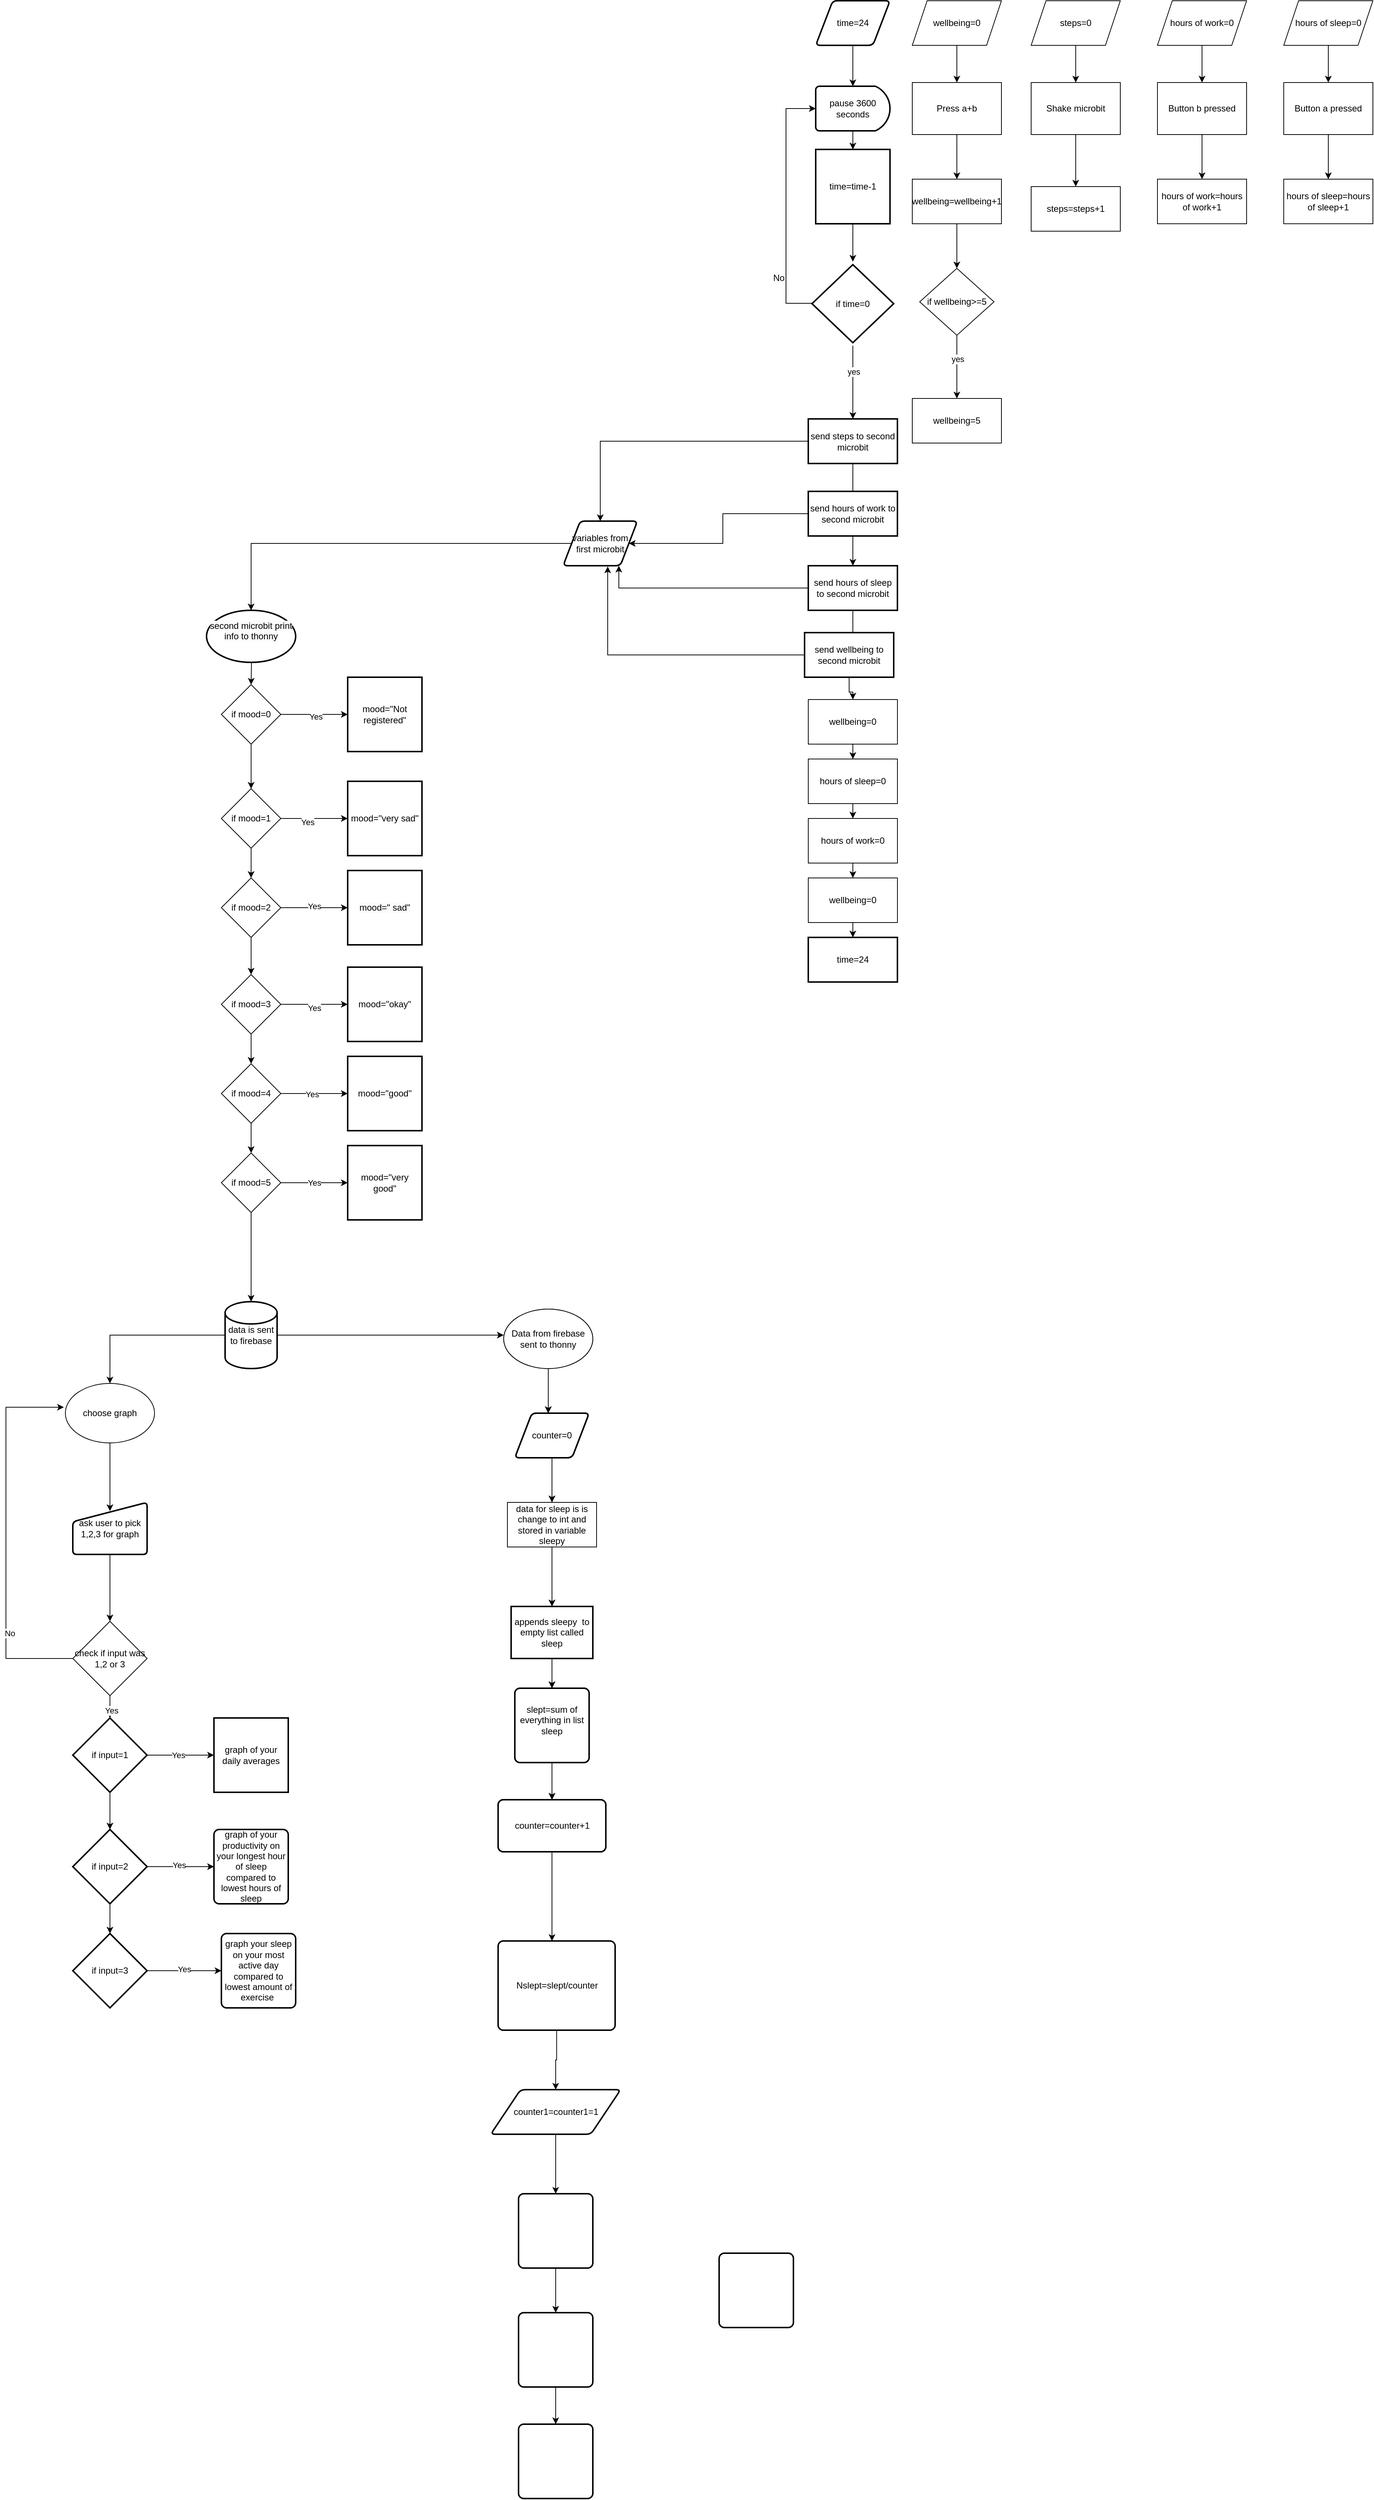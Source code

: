 <mxfile version="24.0.5" type="github">
  <diagram id="C5RBs43oDa-KdzZeNtuy" name="Page-1">
    <mxGraphModel dx="4155" dy="780" grid="1" gridSize="10" guides="1" tooltips="1" connect="1" arrows="1" fold="1" page="1" pageScale="1" pageWidth="827" pageHeight="1169" background="none" math="0" shadow="0">
      <root>
        <mxCell id="WIyWlLk6GJQsqaUBKTNV-0" />
        <mxCell id="WIyWlLk6GJQsqaUBKTNV-1" parent="WIyWlLk6GJQsqaUBKTNV-0" />
        <mxCell id="dmr-9X637sn1EO4gZVLF-7" value="" style="edgeStyle=orthogonalEdgeStyle;rounded=0;orthogonalLoop=1;jettySize=auto;html=1;" edge="1" parent="WIyWlLk6GJQsqaUBKTNV-1" source="dmr-9X637sn1EO4gZVLF-0" target="dmr-9X637sn1EO4gZVLF-3">
          <mxGeometry relative="1" as="geometry" />
        </mxCell>
        <mxCell id="dmr-9X637sn1EO4gZVLF-0" value="Shake microbit" style="rounded=0;whiteSpace=wrap;html=1;" vertex="1" parent="WIyWlLk6GJQsqaUBKTNV-1">
          <mxGeometry x="-510" y="130" width="120" height="70" as="geometry" />
        </mxCell>
        <mxCell id="dmr-9X637sn1EO4gZVLF-3" value="steps=steps+1" style="rounded=0;whiteSpace=wrap;html=1;" vertex="1" parent="WIyWlLk6GJQsqaUBKTNV-1">
          <mxGeometry x="-510" y="270" width="120" height="60" as="geometry" />
        </mxCell>
        <mxCell id="dmr-9X637sn1EO4gZVLF-9" value="" style="edgeStyle=orthogonalEdgeStyle;rounded=0;orthogonalLoop=1;jettySize=auto;html=1;" edge="1" parent="WIyWlLk6GJQsqaUBKTNV-1" source="dmr-9X637sn1EO4gZVLF-8" target="dmr-9X637sn1EO4gZVLF-0">
          <mxGeometry relative="1" as="geometry" />
        </mxCell>
        <mxCell id="dmr-9X637sn1EO4gZVLF-8" value="steps=0" style="shape=parallelogram;perimeter=parallelogramPerimeter;whiteSpace=wrap;html=1;fixedSize=1;" vertex="1" parent="WIyWlLk6GJQsqaUBKTNV-1">
          <mxGeometry x="-510" y="20" width="120" height="60" as="geometry" />
        </mxCell>
        <mxCell id="dmr-9X637sn1EO4gZVLF-21" value="" style="edgeStyle=orthogonalEdgeStyle;rounded=0;orthogonalLoop=1;jettySize=auto;html=1;" edge="1" parent="WIyWlLk6GJQsqaUBKTNV-1" source="dmr-9X637sn1EO4gZVLF-16" target="dmr-9X637sn1EO4gZVLF-17">
          <mxGeometry relative="1" as="geometry" />
        </mxCell>
        <mxCell id="dmr-9X637sn1EO4gZVLF-16" value="hours of work=0" style="shape=parallelogram;perimeter=parallelogramPerimeter;whiteSpace=wrap;html=1;fixedSize=1;" vertex="1" parent="WIyWlLk6GJQsqaUBKTNV-1">
          <mxGeometry x="-340" y="20" width="120" height="60" as="geometry" />
        </mxCell>
        <mxCell id="dmr-9X637sn1EO4gZVLF-22" value="" style="edgeStyle=orthogonalEdgeStyle;rounded=0;orthogonalLoop=1;jettySize=auto;html=1;" edge="1" parent="WIyWlLk6GJQsqaUBKTNV-1" source="dmr-9X637sn1EO4gZVLF-17" target="dmr-9X637sn1EO4gZVLF-18">
          <mxGeometry relative="1" as="geometry" />
        </mxCell>
        <mxCell id="dmr-9X637sn1EO4gZVLF-17" value="Button b pressed" style="rounded=0;whiteSpace=wrap;html=1;" vertex="1" parent="WIyWlLk6GJQsqaUBKTNV-1">
          <mxGeometry x="-340" y="130" width="120" height="70" as="geometry" />
        </mxCell>
        <mxCell id="dmr-9X637sn1EO4gZVLF-18" value="hours of work=hours of work+1" style="rounded=0;whiteSpace=wrap;html=1;" vertex="1" parent="WIyWlLk6GJQsqaUBKTNV-1">
          <mxGeometry x="-340" y="260" width="120" height="60" as="geometry" />
        </mxCell>
        <mxCell id="dmr-9X637sn1EO4gZVLF-31" value="" style="edgeStyle=orthogonalEdgeStyle;rounded=0;orthogonalLoop=1;jettySize=auto;html=1;" edge="1" parent="WIyWlLk6GJQsqaUBKTNV-1" source="dmr-9X637sn1EO4gZVLF-26" target="dmr-9X637sn1EO4gZVLF-27">
          <mxGeometry relative="1" as="geometry" />
        </mxCell>
        <mxCell id="dmr-9X637sn1EO4gZVLF-26" value="hours of sleep=0" style="shape=parallelogram;perimeter=parallelogramPerimeter;whiteSpace=wrap;html=1;fixedSize=1;" vertex="1" parent="WIyWlLk6GJQsqaUBKTNV-1">
          <mxGeometry x="-170" y="20" width="120" height="60" as="geometry" />
        </mxCell>
        <mxCell id="dmr-9X637sn1EO4gZVLF-32" value="" style="edgeStyle=orthogonalEdgeStyle;rounded=0;orthogonalLoop=1;jettySize=auto;html=1;" edge="1" parent="WIyWlLk6GJQsqaUBKTNV-1" source="dmr-9X637sn1EO4gZVLF-27" target="dmr-9X637sn1EO4gZVLF-28">
          <mxGeometry relative="1" as="geometry" />
        </mxCell>
        <mxCell id="dmr-9X637sn1EO4gZVLF-27" value="Button a pressed" style="rounded=0;whiteSpace=wrap;html=1;" vertex="1" parent="WIyWlLk6GJQsqaUBKTNV-1">
          <mxGeometry x="-170" y="130" width="120" height="70" as="geometry" />
        </mxCell>
        <mxCell id="dmr-9X637sn1EO4gZVLF-28" value="hours of sleep=hours of sleep+1" style="rounded=0;whiteSpace=wrap;html=1;" vertex="1" parent="WIyWlLk6GJQsqaUBKTNV-1">
          <mxGeometry x="-170" y="260" width="120" height="60" as="geometry" />
        </mxCell>
        <mxCell id="dmr-9X637sn1EO4gZVLF-44" value="" style="edgeStyle=orthogonalEdgeStyle;rounded=0;orthogonalLoop=1;jettySize=auto;html=1;" edge="1" parent="WIyWlLk6GJQsqaUBKTNV-1" source="dmr-9X637sn1EO4gZVLF-35" target="dmr-9X637sn1EO4gZVLF-36">
          <mxGeometry relative="1" as="geometry" />
        </mxCell>
        <mxCell id="dmr-9X637sn1EO4gZVLF-35" value="wellbeing=0" style="shape=parallelogram;perimeter=parallelogramPerimeter;whiteSpace=wrap;html=1;fixedSize=1;" vertex="1" parent="WIyWlLk6GJQsqaUBKTNV-1">
          <mxGeometry x="-670" y="20" width="120" height="60" as="geometry" />
        </mxCell>
        <mxCell id="dmr-9X637sn1EO4gZVLF-43" value="" style="edgeStyle=orthogonalEdgeStyle;rounded=0;orthogonalLoop=1;jettySize=auto;html=1;" edge="1" parent="WIyWlLk6GJQsqaUBKTNV-1" source="dmr-9X637sn1EO4gZVLF-36" target="dmr-9X637sn1EO4gZVLF-37">
          <mxGeometry relative="1" as="geometry" />
        </mxCell>
        <mxCell id="dmr-9X637sn1EO4gZVLF-36" value="Press a+b" style="rounded=0;whiteSpace=wrap;html=1;" vertex="1" parent="WIyWlLk6GJQsqaUBKTNV-1">
          <mxGeometry x="-670" y="130" width="120" height="70" as="geometry" />
        </mxCell>
        <mxCell id="dmr-9X637sn1EO4gZVLF-37" value="wellbeing=wellbeing+1" style="rounded=0;whiteSpace=wrap;html=1;" vertex="1" parent="WIyWlLk6GJQsqaUBKTNV-1">
          <mxGeometry x="-670" y="260" width="120" height="60" as="geometry" />
        </mxCell>
        <mxCell id="dmr-9X637sn1EO4gZVLF-47" value="" style="edgeStyle=orthogonalEdgeStyle;rounded=0;orthogonalLoop=1;jettySize=auto;html=1;" edge="1" parent="WIyWlLk6GJQsqaUBKTNV-1" source="dmr-9X637sn1EO4gZVLF-37" target="dmr-9X637sn1EO4gZVLF-45">
          <mxGeometry relative="1" as="geometry">
            <mxPoint x="-610" y="320" as="sourcePoint" />
            <mxPoint x="-610" y="450" as="targetPoint" />
          </mxGeometry>
        </mxCell>
        <mxCell id="dmr-9X637sn1EO4gZVLF-49" value="" style="edgeStyle=orthogonalEdgeStyle;rounded=0;orthogonalLoop=1;jettySize=auto;html=1;" edge="1" parent="WIyWlLk6GJQsqaUBKTNV-1" source="dmr-9X637sn1EO4gZVLF-45" target="dmr-9X637sn1EO4gZVLF-48">
          <mxGeometry relative="1" as="geometry" />
        </mxCell>
        <mxCell id="dmr-9X637sn1EO4gZVLF-198" value="yes" style="edgeLabel;html=1;align=center;verticalAlign=middle;resizable=0;points=[];" vertex="1" connectable="0" parent="dmr-9X637sn1EO4gZVLF-49">
          <mxGeometry x="-0.247" y="1" relative="1" as="geometry">
            <mxPoint as="offset" />
          </mxGeometry>
        </mxCell>
        <mxCell id="dmr-9X637sn1EO4gZVLF-45" value="if wellbeing&amp;gt;=5" style="rhombus;whiteSpace=wrap;html=1;" vertex="1" parent="WIyWlLk6GJQsqaUBKTNV-1">
          <mxGeometry x="-660" y="380" width="100" height="90" as="geometry" />
        </mxCell>
        <mxCell id="dmr-9X637sn1EO4gZVLF-48" value="wellbeing=5" style="whiteSpace=wrap;html=1;" vertex="1" parent="WIyWlLk6GJQsqaUBKTNV-1">
          <mxGeometry x="-670" y="555" width="120" height="60" as="geometry" />
        </mxCell>
        <mxCell id="dmr-9X637sn1EO4gZVLF-70" value="" style="edgeStyle=orthogonalEdgeStyle;rounded=0;orthogonalLoop=1;jettySize=auto;html=1;" edge="1" parent="WIyWlLk6GJQsqaUBKTNV-1" source="dmr-9X637sn1EO4gZVLF-66" target="dmr-9X637sn1EO4gZVLF-67">
          <mxGeometry relative="1" as="geometry" />
        </mxCell>
        <mxCell id="dmr-9X637sn1EO4gZVLF-66" value="pause 3600 seconds" style="strokeWidth=2;html=1;shape=mxgraph.flowchart.delay;whiteSpace=wrap;" vertex="1" parent="WIyWlLk6GJQsqaUBKTNV-1">
          <mxGeometry x="-800" y="135" width="100" height="60" as="geometry" />
        </mxCell>
        <mxCell id="dmr-9X637sn1EO4gZVLF-73" value="" style="edgeStyle=orthogonalEdgeStyle;rounded=0;orthogonalLoop=1;jettySize=auto;html=1;" edge="1" parent="WIyWlLk6GJQsqaUBKTNV-1" source="dmr-9X637sn1EO4gZVLF-67" target="dmr-9X637sn1EO4gZVLF-72">
          <mxGeometry relative="1" as="geometry" />
        </mxCell>
        <mxCell id="dmr-9X637sn1EO4gZVLF-67" value="time=time-1" style="rounded=0;whiteSpace=wrap;html=1;absoluteArcSize=1;arcSize=14;strokeWidth=2;" vertex="1" parent="WIyWlLk6GJQsqaUBKTNV-1">
          <mxGeometry x="-800" y="220" width="100" height="100" as="geometry" />
        </mxCell>
        <mxCell id="dmr-9X637sn1EO4gZVLF-69" value="" style="edgeStyle=orthogonalEdgeStyle;rounded=0;orthogonalLoop=1;jettySize=auto;html=1;" edge="1" parent="WIyWlLk6GJQsqaUBKTNV-1" source="dmr-9X637sn1EO4gZVLF-68" target="dmr-9X637sn1EO4gZVLF-66">
          <mxGeometry relative="1" as="geometry" />
        </mxCell>
        <mxCell id="dmr-9X637sn1EO4gZVLF-68" value="time=24" style="shape=parallelogram;html=1;strokeWidth=2;perimeter=parallelogramPerimeter;whiteSpace=wrap;rounded=1;arcSize=12;size=0.23;" vertex="1" parent="WIyWlLk6GJQsqaUBKTNV-1">
          <mxGeometry x="-800" y="20" width="100" height="60" as="geometry" />
        </mxCell>
        <mxCell id="dmr-9X637sn1EO4gZVLF-86" value="" style="edgeStyle=orthogonalEdgeStyle;rounded=0;orthogonalLoop=1;jettySize=auto;html=1;" edge="1" parent="WIyWlLk6GJQsqaUBKTNV-1" source="dmr-9X637sn1EO4gZVLF-72" target="dmr-9X637sn1EO4gZVLF-85">
          <mxGeometry relative="1" as="geometry" />
        </mxCell>
        <mxCell id="dmr-9X637sn1EO4gZVLF-197" value="yes" style="edgeLabel;html=1;align=center;verticalAlign=middle;resizable=0;points=[];" vertex="1" connectable="0" parent="dmr-9X637sn1EO4gZVLF-86">
          <mxGeometry x="-0.289" y="1" relative="1" as="geometry">
            <mxPoint as="offset" />
          </mxGeometry>
        </mxCell>
        <mxCell id="dmr-9X637sn1EO4gZVLF-72" value="if time=0" style="strokeWidth=2;html=1;shape=mxgraph.flowchart.decision;whiteSpace=wrap;perimeterSpacing=4;" vertex="1" parent="WIyWlLk6GJQsqaUBKTNV-1">
          <mxGeometry x="-805" y="375" width="110" height="105" as="geometry" />
        </mxCell>
        <mxCell id="dmr-9X637sn1EO4gZVLF-90" value="" style="edgeStyle=orthogonalEdgeStyle;rounded=0;orthogonalLoop=1;jettySize=auto;html=1;" edge="1" parent="WIyWlLk6GJQsqaUBKTNV-1" source="dmr-9X637sn1EO4gZVLF-85" target="dmr-9X637sn1EO4gZVLF-89">
          <mxGeometry relative="1" as="geometry" />
        </mxCell>
        <mxCell id="dmr-9X637sn1EO4gZVLF-152" style="edgeStyle=orthogonalEdgeStyle;rounded=0;orthogonalLoop=1;jettySize=auto;html=1;entryX=0.5;entryY=0;entryDx=0;entryDy=0;" edge="1" parent="WIyWlLk6GJQsqaUBKTNV-1" source="dmr-9X637sn1EO4gZVLF-85" target="dmr-9X637sn1EO4gZVLF-112">
          <mxGeometry relative="1" as="geometry" />
        </mxCell>
        <mxCell id="dmr-9X637sn1EO4gZVLF-85" value="send steps to second microbit" style="whiteSpace=wrap;html=1;strokeWidth=2;" vertex="1" parent="WIyWlLk6GJQsqaUBKTNV-1">
          <mxGeometry x="-810" y="582.5" width="120" height="60" as="geometry" />
        </mxCell>
        <mxCell id="dmr-9X637sn1EO4gZVLF-87" style="edgeStyle=orthogonalEdgeStyle;rounded=0;orthogonalLoop=1;jettySize=auto;html=1;entryX=0;entryY=0.5;entryDx=0;entryDy=0;entryPerimeter=0;" edge="1" parent="WIyWlLk6GJQsqaUBKTNV-1" target="dmr-9X637sn1EO4gZVLF-66">
          <mxGeometry relative="1" as="geometry">
            <mxPoint x="-805" y="426" as="sourcePoint" />
            <mxPoint x="-855" y="220" as="targetPoint" />
            <Array as="points">
              <mxPoint x="-805" y="427" />
              <mxPoint x="-840" y="427" />
              <mxPoint x="-840" y="165" />
            </Array>
          </mxGeometry>
        </mxCell>
        <mxCell id="dmr-9X637sn1EO4gZVLF-109" style="edgeStyle=orthogonalEdgeStyle;rounded=0;orthogonalLoop=1;jettySize=auto;html=1;" edge="1" parent="WIyWlLk6GJQsqaUBKTNV-1" source="dmr-9X637sn1EO4gZVLF-88" target="dmr-9X637sn1EO4gZVLF-112">
          <mxGeometry relative="1" as="geometry">
            <mxPoint x="-1180" y="730" as="targetPoint" />
          </mxGeometry>
        </mxCell>
        <mxCell id="dmr-9X637sn1EO4gZVLF-88" value="send hours of work to second microbit" style="whiteSpace=wrap;html=1;strokeWidth=2;" vertex="1" parent="WIyWlLk6GJQsqaUBKTNV-1">
          <mxGeometry x="-810" y="680" width="120" height="60" as="geometry" />
        </mxCell>
        <mxCell id="dmr-9X637sn1EO4gZVLF-92" value="" style="edgeStyle=orthogonalEdgeStyle;rounded=0;orthogonalLoop=1;jettySize=auto;html=1;" edge="1" parent="WIyWlLk6GJQsqaUBKTNV-1" source="dmr-9X637sn1EO4gZVLF-89">
          <mxGeometry relative="1" as="geometry">
            <mxPoint x="-750" y="920" as="targetPoint" />
          </mxGeometry>
        </mxCell>
        <mxCell id="dmr-9X637sn1EO4gZVLF-153" style="edgeStyle=orthogonalEdgeStyle;rounded=0;orthogonalLoop=1;jettySize=auto;html=1;entryX=0.75;entryY=1;entryDx=0;entryDy=0;" edge="1" parent="WIyWlLk6GJQsqaUBKTNV-1" source="dmr-9X637sn1EO4gZVLF-89" target="dmr-9X637sn1EO4gZVLF-112">
          <mxGeometry relative="1" as="geometry" />
        </mxCell>
        <mxCell id="dmr-9X637sn1EO4gZVLF-89" value="send hours of sleep to second microbit" style="whiteSpace=wrap;html=1;strokeWidth=2;" vertex="1" parent="WIyWlLk6GJQsqaUBKTNV-1">
          <mxGeometry x="-810" y="780" width="120" height="60" as="geometry" />
        </mxCell>
        <mxCell id="dmr-9X637sn1EO4gZVLF-101" value="" style="edgeStyle=orthogonalEdgeStyle;rounded=0;orthogonalLoop=1;jettySize=auto;html=1;" edge="1" parent="WIyWlLk6GJQsqaUBKTNV-1" source="dmr-9X637sn1EO4gZVLF-93" target="dmr-9X637sn1EO4gZVLF-97">
          <mxGeometry relative="1" as="geometry" />
        </mxCell>
        <mxCell id="dmr-9X637sn1EO4gZVLF-111" style="edgeStyle=orthogonalEdgeStyle;rounded=0;orthogonalLoop=1;jettySize=auto;html=1;entryX=0.6;entryY=1.017;entryDx=0;entryDy=0;entryPerimeter=0;" edge="1" parent="WIyWlLk6GJQsqaUBKTNV-1" source="dmr-9X637sn1EO4gZVLF-93" target="dmr-9X637sn1EO4gZVLF-112">
          <mxGeometry relative="1" as="geometry">
            <mxPoint x="-1160" y="900" as="targetPoint" />
          </mxGeometry>
        </mxCell>
        <mxCell id="dmr-9X637sn1EO4gZVLF-93" value="send wellbeing to second microbit" style="whiteSpace=wrap;html=1;strokeWidth=2;" vertex="1" parent="WIyWlLk6GJQsqaUBKTNV-1">
          <mxGeometry x="-815" y="870" width="120" height="60" as="geometry" />
        </mxCell>
        <mxCell id="dmr-9X637sn1EO4gZVLF-103" value="" style="edgeStyle=orthogonalEdgeStyle;rounded=0;orthogonalLoop=1;jettySize=auto;html=1;" edge="1" parent="WIyWlLk6GJQsqaUBKTNV-1" source="dmr-9X637sn1EO4gZVLF-94" target="dmr-9X637sn1EO4gZVLF-102">
          <mxGeometry relative="1" as="geometry" />
        </mxCell>
        <mxCell id="dmr-9X637sn1EO4gZVLF-94" value="wellbeing=0" style="whiteSpace=wrap;html=1;" vertex="1" parent="WIyWlLk6GJQsqaUBKTNV-1">
          <mxGeometry x="-810" y="1200" width="120" height="60" as="geometry" />
        </mxCell>
        <mxCell id="dmr-9X637sn1EO4gZVLF-98" value="" style="edgeStyle=orthogonalEdgeStyle;rounded=0;orthogonalLoop=1;jettySize=auto;html=1;" edge="1" parent="WIyWlLk6GJQsqaUBKTNV-1" source="dmr-9X637sn1EO4gZVLF-95" target="dmr-9X637sn1EO4gZVLF-94">
          <mxGeometry relative="1" as="geometry" />
        </mxCell>
        <mxCell id="dmr-9X637sn1EO4gZVLF-95" value="hours of work=0" style="whiteSpace=wrap;html=1;" vertex="1" parent="WIyWlLk6GJQsqaUBKTNV-1">
          <mxGeometry x="-810" y="1120" width="120" height="60" as="geometry" />
        </mxCell>
        <mxCell id="dmr-9X637sn1EO4gZVLF-99" value="" style="edgeStyle=orthogonalEdgeStyle;rounded=0;orthogonalLoop=1;jettySize=auto;html=1;" edge="1" parent="WIyWlLk6GJQsqaUBKTNV-1" source="dmr-9X637sn1EO4gZVLF-96" target="dmr-9X637sn1EO4gZVLF-95">
          <mxGeometry relative="1" as="geometry" />
        </mxCell>
        <mxCell id="dmr-9X637sn1EO4gZVLF-96" value="hours of sleep=0" style="whiteSpace=wrap;html=1;" vertex="1" parent="WIyWlLk6GJQsqaUBKTNV-1">
          <mxGeometry x="-810" y="1040" width="120" height="60" as="geometry" />
        </mxCell>
        <mxCell id="dmr-9X637sn1EO4gZVLF-100" value="" style="edgeStyle=orthogonalEdgeStyle;rounded=0;orthogonalLoop=1;jettySize=auto;html=1;" edge="1" parent="WIyWlLk6GJQsqaUBKTNV-1" source="dmr-9X637sn1EO4gZVLF-97" target="dmr-9X637sn1EO4gZVLF-96">
          <mxGeometry relative="1" as="geometry" />
        </mxCell>
        <mxCell id="dmr-9X637sn1EO4gZVLF-97" value="wellbeing=0" style="whiteSpace=wrap;html=1;" vertex="1" parent="WIyWlLk6GJQsqaUBKTNV-1">
          <mxGeometry x="-810" y="960" width="120" height="60" as="geometry" />
        </mxCell>
        <mxCell id="dmr-9X637sn1EO4gZVLF-102" value="time=24" style="rounded=0;whiteSpace=wrap;html=1;absoluteArcSize=1;arcSize=14;strokeWidth=2;glass=0;" vertex="1" parent="WIyWlLk6GJQsqaUBKTNV-1">
          <mxGeometry x="-810" y="1280" width="120" height="60" as="geometry" />
        </mxCell>
        <mxCell id="dmr-9X637sn1EO4gZVLF-113" style="edgeStyle=orthogonalEdgeStyle;rounded=0;orthogonalLoop=1;jettySize=auto;html=1;entryX=0.5;entryY=0;entryDx=0;entryDy=0;entryPerimeter=0;" edge="1" parent="WIyWlLk6GJQsqaUBKTNV-1" source="dmr-9X637sn1EO4gZVLF-112" target="dmr-9X637sn1EO4gZVLF-155">
          <mxGeometry relative="1" as="geometry">
            <mxPoint x="-1512" y="823" as="targetPoint" />
          </mxGeometry>
        </mxCell>
        <mxCell id="dmr-9X637sn1EO4gZVLF-112" value="variables from first microbit" style="shape=parallelogram;html=1;strokeWidth=2;perimeter=parallelogramPerimeter;whiteSpace=wrap;rounded=1;arcSize=12;size=0.23;" vertex="1" parent="WIyWlLk6GJQsqaUBKTNV-1">
          <mxGeometry x="-1140" y="720" width="100" height="60" as="geometry" />
        </mxCell>
        <mxCell id="dmr-9X637sn1EO4gZVLF-121" value="" style="edgeStyle=orthogonalEdgeStyle;rounded=0;orthogonalLoop=1;jettySize=auto;html=1;" edge="1" parent="WIyWlLk6GJQsqaUBKTNV-1" source="dmr-9X637sn1EO4gZVLF-119" target="dmr-9X637sn1EO4gZVLF-120">
          <mxGeometry relative="1" as="geometry" />
        </mxCell>
        <mxCell id="dmr-9X637sn1EO4gZVLF-123" value="" style="edgeStyle=orthogonalEdgeStyle;rounded=0;orthogonalLoop=1;jettySize=auto;html=1;" edge="1" parent="WIyWlLk6GJQsqaUBKTNV-1" source="dmr-9X637sn1EO4gZVLF-120" target="dmr-9X637sn1EO4gZVLF-122">
          <mxGeometry relative="1" as="geometry" />
        </mxCell>
        <mxCell id="dmr-9X637sn1EO4gZVLF-136" value="" style="edgeStyle=orthogonalEdgeStyle;rounded=0;orthogonalLoop=1;jettySize=auto;html=1;" edge="1" parent="WIyWlLk6GJQsqaUBKTNV-1" source="dmr-9X637sn1EO4gZVLF-120" target="dmr-9X637sn1EO4gZVLF-135">
          <mxGeometry relative="1" as="geometry" />
        </mxCell>
        <mxCell id="dmr-9X637sn1EO4gZVLF-194" value="Yes" style="edgeLabel;html=1;align=center;verticalAlign=middle;resizable=0;points=[];" vertex="1" connectable="0" parent="dmr-9X637sn1EO4gZVLF-136">
          <mxGeometry x="-0.2" y="-5" relative="1" as="geometry">
            <mxPoint as="offset" />
          </mxGeometry>
        </mxCell>
        <mxCell id="dmr-9X637sn1EO4gZVLF-120" value="if mood=1" style="rhombus;whiteSpace=wrap;html=1;" vertex="1" parent="WIyWlLk6GJQsqaUBKTNV-1">
          <mxGeometry x="-1600" y="1080" width="80" height="80" as="geometry" />
        </mxCell>
        <mxCell id="dmr-9X637sn1EO4gZVLF-127" value="" style="edgeStyle=orthogonalEdgeStyle;rounded=0;orthogonalLoop=1;jettySize=auto;html=1;" edge="1" parent="WIyWlLk6GJQsqaUBKTNV-1" source="dmr-9X637sn1EO4gZVLF-122" target="dmr-9X637sn1EO4gZVLF-124">
          <mxGeometry relative="1" as="geometry" />
        </mxCell>
        <mxCell id="dmr-9X637sn1EO4gZVLF-137" value="" style="edgeStyle=orthogonalEdgeStyle;rounded=0;orthogonalLoop=1;jettySize=auto;html=1;" edge="1" parent="WIyWlLk6GJQsqaUBKTNV-1" source="dmr-9X637sn1EO4gZVLF-122" target="dmr-9X637sn1EO4gZVLF-134">
          <mxGeometry relative="1" as="geometry">
            <Array as="points">
              <mxPoint x="-1470" y="1240" />
              <mxPoint x="-1470" y="1240" />
            </Array>
          </mxGeometry>
        </mxCell>
        <mxCell id="dmr-9X637sn1EO4gZVLF-189" value="Yes" style="edgeLabel;html=1;align=center;verticalAlign=middle;resizable=0;points=[];" vertex="1" connectable="0" parent="dmr-9X637sn1EO4gZVLF-137">
          <mxGeometry y="2" relative="1" as="geometry">
            <mxPoint as="offset" />
          </mxGeometry>
        </mxCell>
        <mxCell id="dmr-9X637sn1EO4gZVLF-122" value="if mood=2" style="rhombus;whiteSpace=wrap;html=1;" vertex="1" parent="WIyWlLk6GJQsqaUBKTNV-1">
          <mxGeometry x="-1600" y="1200" width="80" height="80" as="geometry" />
        </mxCell>
        <mxCell id="dmr-9X637sn1EO4gZVLF-128" value="" style="edgeStyle=orthogonalEdgeStyle;rounded=0;orthogonalLoop=1;jettySize=auto;html=1;" edge="1" parent="WIyWlLk6GJQsqaUBKTNV-1" source="dmr-9X637sn1EO4gZVLF-124" target="dmr-9X637sn1EO4gZVLF-125">
          <mxGeometry relative="1" as="geometry" />
        </mxCell>
        <mxCell id="dmr-9X637sn1EO4gZVLF-138" value="" style="edgeStyle=orthogonalEdgeStyle;rounded=0;orthogonalLoop=1;jettySize=auto;html=1;" edge="1" parent="WIyWlLk6GJQsqaUBKTNV-1" source="dmr-9X637sn1EO4gZVLF-124" target="dmr-9X637sn1EO4gZVLF-133">
          <mxGeometry relative="1" as="geometry" />
        </mxCell>
        <mxCell id="dmr-9X637sn1EO4gZVLF-190" value="Yes" style="edgeLabel;html=1;align=center;verticalAlign=middle;resizable=0;points=[];" vertex="1" connectable="0" parent="dmr-9X637sn1EO4gZVLF-138">
          <mxGeometry y="-5" relative="1" as="geometry">
            <mxPoint as="offset" />
          </mxGeometry>
        </mxCell>
        <mxCell id="dmr-9X637sn1EO4gZVLF-124" value="if mood=3" style="rhombus;whiteSpace=wrap;html=1;" vertex="1" parent="WIyWlLk6GJQsqaUBKTNV-1">
          <mxGeometry x="-1600" y="1330" width="80" height="80" as="geometry" />
        </mxCell>
        <mxCell id="dmr-9X637sn1EO4gZVLF-154" value="" style="edgeStyle=orthogonalEdgeStyle;rounded=0;orthogonalLoop=1;jettySize=auto;html=1;" edge="1" parent="WIyWlLk6GJQsqaUBKTNV-1" source="dmr-9X637sn1EO4gZVLF-125" target="dmr-9X637sn1EO4gZVLF-126">
          <mxGeometry relative="1" as="geometry" />
        </mxCell>
        <mxCell id="dmr-9X637sn1EO4gZVLF-192" value="" style="edgeStyle=orthogonalEdgeStyle;rounded=0;orthogonalLoop=1;jettySize=auto;html=1;" edge="1" parent="WIyWlLk6GJQsqaUBKTNV-1" source="dmr-9X637sn1EO4gZVLF-125" target="dmr-9X637sn1EO4gZVLF-132">
          <mxGeometry relative="1" as="geometry" />
        </mxCell>
        <mxCell id="dmr-9X637sn1EO4gZVLF-193" value="Yes" style="edgeLabel;html=1;align=center;verticalAlign=middle;resizable=0;points=[];" vertex="1" connectable="0" parent="dmr-9X637sn1EO4gZVLF-192">
          <mxGeometry x="-0.067" y="-1" relative="1" as="geometry">
            <mxPoint as="offset" />
          </mxGeometry>
        </mxCell>
        <mxCell id="dmr-9X637sn1EO4gZVLF-125" value="if mood=4" style="rhombus;whiteSpace=wrap;html=1;" vertex="1" parent="WIyWlLk6GJQsqaUBKTNV-1">
          <mxGeometry x="-1600" y="1450" width="80" height="80" as="geometry" />
        </mxCell>
        <mxCell id="dmr-9X637sn1EO4gZVLF-142" value="Yes" style="edgeStyle=orthogonalEdgeStyle;rounded=0;orthogonalLoop=1;jettySize=auto;html=1;" edge="1" parent="WIyWlLk6GJQsqaUBKTNV-1" source="dmr-9X637sn1EO4gZVLF-126" target="dmr-9X637sn1EO4gZVLF-131">
          <mxGeometry relative="1" as="geometry" />
        </mxCell>
        <mxCell id="dmr-9X637sn1EO4gZVLF-126" value="if mood=5" style="rhombus;whiteSpace=wrap;html=1;" vertex="1" parent="WIyWlLk6GJQsqaUBKTNV-1">
          <mxGeometry x="-1600" y="1570" width="80" height="80" as="geometry" />
        </mxCell>
        <mxCell id="dmr-9X637sn1EO4gZVLF-130" value="" style="edgeStyle=orthogonalEdgeStyle;rounded=0;orthogonalLoop=1;jettySize=auto;html=1;" edge="1" parent="WIyWlLk6GJQsqaUBKTNV-1" target="dmr-9X637sn1EO4gZVLF-119">
          <mxGeometry relative="1" as="geometry">
            <mxPoint x="-1460" y="950" as="targetPoint" />
            <mxPoint x="-1560" y="880" as="sourcePoint" />
          </mxGeometry>
        </mxCell>
        <mxCell id="dmr-9X637sn1EO4gZVLF-147" value="" style="edgeStyle=orthogonalEdgeStyle;rounded=0;orthogonalLoop=1;jettySize=auto;html=1;" edge="1" parent="WIyWlLk6GJQsqaUBKTNV-1" source="dmr-9X637sn1EO4gZVLF-119" target="dmr-9X637sn1EO4gZVLF-146">
          <mxGeometry relative="1" as="geometry" />
        </mxCell>
        <mxCell id="dmr-9X637sn1EO4gZVLF-187" value="Yes" style="edgeLabel;html=1;align=center;verticalAlign=middle;resizable=0;points=[];" vertex="1" connectable="0" parent="dmr-9X637sn1EO4gZVLF-147">
          <mxGeometry x="0.044" y="-3" relative="1" as="geometry">
            <mxPoint as="offset" />
          </mxGeometry>
        </mxCell>
        <mxCell id="dmr-9X637sn1EO4gZVLF-119" value="if mood=0" style="rhombus;whiteSpace=wrap;html=1;" vertex="1" parent="WIyWlLk6GJQsqaUBKTNV-1">
          <mxGeometry x="-1600" y="940" width="80" height="80" as="geometry" />
        </mxCell>
        <mxCell id="dmr-9X637sn1EO4gZVLF-131" value="mood=&quot;very good&quot;" style="rounded=0;whiteSpace=wrap;html=1;absoluteArcSize=1;arcSize=14;strokeWidth=2;" vertex="1" parent="WIyWlLk6GJQsqaUBKTNV-1">
          <mxGeometry x="-1430" y="1560" width="100" height="100" as="geometry" />
        </mxCell>
        <mxCell id="dmr-9X637sn1EO4gZVLF-132" value="mood=&quot;good&quot;" style="rounded=0;whiteSpace=wrap;html=1;absoluteArcSize=1;arcSize=14;strokeWidth=2;" vertex="1" parent="WIyWlLk6GJQsqaUBKTNV-1">
          <mxGeometry x="-1430" y="1440" width="100" height="100" as="geometry" />
        </mxCell>
        <mxCell id="dmr-9X637sn1EO4gZVLF-133" value="mood=&quot;okay&quot;" style="rounded=0;whiteSpace=wrap;html=1;absoluteArcSize=1;arcSize=14;strokeWidth=2;" vertex="1" parent="WIyWlLk6GJQsqaUBKTNV-1">
          <mxGeometry x="-1430" y="1320" width="100" height="100" as="geometry" />
        </mxCell>
        <mxCell id="dmr-9X637sn1EO4gZVLF-134" value="&lt;br&gt;&lt;span style=&quot;color: rgb(0, 0, 0); font-family: Helvetica; font-size: 12px; font-style: normal; font-variant-ligatures: normal; font-variant-caps: normal; font-weight: 400; letter-spacing: normal; orphans: 2; text-align: center; text-indent: 0px; text-transform: none; widows: 2; word-spacing: 0px; -webkit-text-stroke-width: 0px; white-space: normal; background-color: rgb(251, 251, 251); text-decoration-thickness: initial; text-decoration-style: initial; text-decoration-color: initial; display: inline !important; float: none;&quot;&gt;mood=&quot; sad&quot;&lt;/span&gt;&lt;div&gt;&lt;br/&gt;&lt;/div&gt;" style="rounded=0;whiteSpace=wrap;html=1;absoluteArcSize=1;arcSize=14;strokeWidth=2;" vertex="1" parent="WIyWlLk6GJQsqaUBKTNV-1">
          <mxGeometry x="-1430" y="1190" width="100" height="100" as="geometry" />
        </mxCell>
        <mxCell id="dmr-9X637sn1EO4gZVLF-135" value="mood=&quot;very sad&quot;" style="rounded=0;whiteSpace=wrap;html=1;absoluteArcSize=1;arcSize=14;strokeWidth=2;" vertex="1" parent="WIyWlLk6GJQsqaUBKTNV-1">
          <mxGeometry x="-1430" y="1070" width="100" height="100" as="geometry" />
        </mxCell>
        <mxCell id="dmr-9X637sn1EO4gZVLF-146" value="mood=&quot;Not registered&quot;" style="rounded=0;whiteSpace=wrap;html=1;absoluteArcSize=1;arcSize=14;strokeWidth=2;" vertex="1" parent="WIyWlLk6GJQsqaUBKTNV-1">
          <mxGeometry x="-1430" y="930" width="100" height="100" as="geometry" />
        </mxCell>
        <mxCell id="dmr-9X637sn1EO4gZVLF-183" style="edgeStyle=orthogonalEdgeStyle;rounded=0;orthogonalLoop=1;jettySize=auto;html=1;" edge="1" parent="WIyWlLk6GJQsqaUBKTNV-1" source="dmr-9X637sn1EO4gZVLF-148" target="dmr-9X637sn1EO4gZVLF-156">
          <mxGeometry relative="1" as="geometry" />
        </mxCell>
        <mxCell id="dmr-9X637sn1EO4gZVLF-184" style="edgeStyle=orthogonalEdgeStyle;rounded=0;orthogonalLoop=1;jettySize=auto;html=1;" edge="1" parent="WIyWlLk6GJQsqaUBKTNV-1" source="dmr-9X637sn1EO4gZVLF-148">
          <mxGeometry relative="1" as="geometry">
            <mxPoint x="-1220" y="1815" as="targetPoint" />
          </mxGeometry>
        </mxCell>
        <mxCell id="dmr-9X637sn1EO4gZVLF-148" value="data is sent to firebase" style="strokeWidth=2;html=1;shape=mxgraph.flowchart.database;whiteSpace=wrap;" vertex="1" parent="WIyWlLk6GJQsqaUBKTNV-1">
          <mxGeometry x="-1595" y="1770" width="70" height="90" as="geometry" />
        </mxCell>
        <mxCell id="dmr-9X637sn1EO4gZVLF-149" style="edgeStyle=orthogonalEdgeStyle;rounded=0;orthogonalLoop=1;jettySize=auto;html=1;entryX=0.5;entryY=0;entryDx=0;entryDy=0;entryPerimeter=0;" edge="1" parent="WIyWlLk6GJQsqaUBKTNV-1" source="dmr-9X637sn1EO4gZVLF-126" target="dmr-9X637sn1EO4gZVLF-148">
          <mxGeometry relative="1" as="geometry" />
        </mxCell>
        <mxCell id="dmr-9X637sn1EO4gZVLF-155" value="&#xa;&lt;span style=&quot;color: rgb(0, 0, 0); font-family: Helvetica; font-size: 12px; font-style: normal; font-variant-ligatures: normal; font-variant-caps: normal; font-weight: 400; letter-spacing: normal; orphans: 2; text-align: center; text-indent: 0px; text-transform: none; widows: 2; word-spacing: 0px; -webkit-text-stroke-width: 0px; white-space: normal; background-color: rgb(251, 251, 251); text-decoration-thickness: initial; text-decoration-style: initial; text-decoration-color: initial; display: inline !important; float: none;&quot;&gt;second microbit print info to thonny&lt;/span&gt;&#xa;&#xa;" style="strokeWidth=2;html=1;shape=mxgraph.flowchart.start_1;whiteSpace=wrap;" vertex="1" parent="WIyWlLk6GJQsqaUBKTNV-1">
          <mxGeometry x="-1620" y="840" width="120" height="70" as="geometry" />
        </mxCell>
        <mxCell id="dmr-9X637sn1EO4gZVLF-156" value="choose graph" style="ellipse;whiteSpace=wrap;html=1;" vertex="1" parent="WIyWlLk6GJQsqaUBKTNV-1">
          <mxGeometry x="-1810" y="1880" width="120" height="80" as="geometry" />
        </mxCell>
        <mxCell id="dmr-9X637sn1EO4gZVLF-161" value="" style="edgeStyle=orthogonalEdgeStyle;rounded=0;orthogonalLoop=1;jettySize=auto;html=1;" edge="1" parent="WIyWlLk6GJQsqaUBKTNV-1" source="dmr-9X637sn1EO4gZVLF-158" target="dmr-9X637sn1EO4gZVLF-160">
          <mxGeometry relative="1" as="geometry" />
        </mxCell>
        <mxCell id="dmr-9X637sn1EO4gZVLF-158" value="ask user to pick 1,2,3 for graph" style="html=1;strokeWidth=2;shape=manualInput;whiteSpace=wrap;rounded=1;size=26;arcSize=11;" vertex="1" parent="WIyWlLk6GJQsqaUBKTNV-1">
          <mxGeometry x="-1800" y="2040" width="100" height="70" as="geometry" />
        </mxCell>
        <mxCell id="dmr-9X637sn1EO4gZVLF-159" style="edgeStyle=orthogonalEdgeStyle;rounded=0;orthogonalLoop=1;jettySize=auto;html=1;entryX=0.5;entryY=0.167;entryDx=0;entryDy=0;entryPerimeter=0;" edge="1" parent="WIyWlLk6GJQsqaUBKTNV-1" source="dmr-9X637sn1EO4gZVLF-156" target="dmr-9X637sn1EO4gZVLF-158">
          <mxGeometry relative="1" as="geometry" />
        </mxCell>
        <mxCell id="dmr-9X637sn1EO4gZVLF-173" value="" style="edgeStyle=orthogonalEdgeStyle;rounded=0;orthogonalLoop=1;jettySize=auto;html=1;" edge="1" parent="WIyWlLk6GJQsqaUBKTNV-1" source="dmr-9X637sn1EO4gZVLF-160" target="dmr-9X637sn1EO4gZVLF-172">
          <mxGeometry relative="1" as="geometry" />
        </mxCell>
        <mxCell id="dmr-9X637sn1EO4gZVLF-200" value="Yes" style="edgeLabel;html=1;align=center;verticalAlign=middle;resizable=0;points=[];" vertex="1" connectable="0" parent="dmr-9X637sn1EO4gZVLF-173">
          <mxGeometry x="0.6" y="2" relative="1" as="geometry">
            <mxPoint as="offset" />
          </mxGeometry>
        </mxCell>
        <mxCell id="dmr-9X637sn1EO4gZVLF-160" value="check if input was 1,2 or 3" style="rhombus;whiteSpace=wrap;html=1;" vertex="1" parent="WIyWlLk6GJQsqaUBKTNV-1">
          <mxGeometry x="-1800" y="2200" width="100" height="100" as="geometry" />
        </mxCell>
        <mxCell id="dmr-9X637sn1EO4gZVLF-164" style="edgeStyle=orthogonalEdgeStyle;rounded=0;orthogonalLoop=1;jettySize=auto;html=1;exitX=0;exitY=0.5;exitDx=0;exitDy=0;entryX=-0.017;entryY=0.4;entryDx=0;entryDy=0;entryPerimeter=0;" edge="1" parent="WIyWlLk6GJQsqaUBKTNV-1" source="dmr-9X637sn1EO4gZVLF-160" target="dmr-9X637sn1EO4gZVLF-156">
          <mxGeometry relative="1" as="geometry">
            <Array as="points">
              <mxPoint x="-1890" y="2250" />
              <mxPoint x="-1890" y="1912" />
            </Array>
          </mxGeometry>
        </mxCell>
        <mxCell id="dmr-9X637sn1EO4gZVLF-199" value="No" style="edgeLabel;html=1;align=center;verticalAlign=middle;resizable=0;points=[];" vertex="1" connectable="0" parent="dmr-9X637sn1EO4gZVLF-164">
          <mxGeometry x="-0.51" y="-5" relative="1" as="geometry">
            <mxPoint as="offset" />
          </mxGeometry>
        </mxCell>
        <mxCell id="dmr-9X637sn1EO4gZVLF-182" value="" style="edgeStyle=orthogonalEdgeStyle;rounded=0;orthogonalLoop=1;jettySize=auto;html=1;" edge="1" parent="WIyWlLk6GJQsqaUBKTNV-1" source="dmr-9X637sn1EO4gZVLF-170" target="dmr-9X637sn1EO4gZVLF-177">
          <mxGeometry relative="1" as="geometry" />
        </mxCell>
        <mxCell id="dmr-9X637sn1EO4gZVLF-203" value="Yes" style="edgeLabel;html=1;align=center;verticalAlign=middle;resizable=0;points=[];" vertex="1" connectable="0" parent="dmr-9X637sn1EO4gZVLF-182">
          <mxGeometry y="2" relative="1" as="geometry">
            <mxPoint as="offset" />
          </mxGeometry>
        </mxCell>
        <mxCell id="dmr-9X637sn1EO4gZVLF-170" value="if input=3" style="strokeWidth=2;html=1;shape=mxgraph.flowchart.decision;whiteSpace=wrap;" vertex="1" parent="WIyWlLk6GJQsqaUBKTNV-1">
          <mxGeometry x="-1800" y="2620" width="100" height="100" as="geometry" />
        </mxCell>
        <mxCell id="dmr-9X637sn1EO4gZVLF-175" value="" style="edgeStyle=orthogonalEdgeStyle;rounded=0;orthogonalLoop=1;jettySize=auto;html=1;" edge="1" parent="WIyWlLk6GJQsqaUBKTNV-1" source="dmr-9X637sn1EO4gZVLF-171" target="dmr-9X637sn1EO4gZVLF-170">
          <mxGeometry relative="1" as="geometry" />
        </mxCell>
        <mxCell id="dmr-9X637sn1EO4gZVLF-181" value="" style="edgeStyle=orthogonalEdgeStyle;rounded=0;orthogonalLoop=1;jettySize=auto;html=1;" edge="1" parent="WIyWlLk6GJQsqaUBKTNV-1" source="dmr-9X637sn1EO4gZVLF-171" target="dmr-9X637sn1EO4gZVLF-178">
          <mxGeometry relative="1" as="geometry" />
        </mxCell>
        <mxCell id="dmr-9X637sn1EO4gZVLF-202" value="Yes" style="edgeLabel;html=1;align=center;verticalAlign=middle;resizable=0;points=[];" vertex="1" connectable="0" parent="dmr-9X637sn1EO4gZVLF-181">
          <mxGeometry x="-0.044" y="2" relative="1" as="geometry">
            <mxPoint as="offset" />
          </mxGeometry>
        </mxCell>
        <mxCell id="dmr-9X637sn1EO4gZVLF-171" value="if input=2" style="strokeWidth=2;html=1;shape=mxgraph.flowchart.decision;whiteSpace=wrap;" vertex="1" parent="WIyWlLk6GJQsqaUBKTNV-1">
          <mxGeometry x="-1800" y="2480" width="100" height="100" as="geometry" />
        </mxCell>
        <mxCell id="dmr-9X637sn1EO4gZVLF-174" value="" style="edgeStyle=orthogonalEdgeStyle;rounded=0;orthogonalLoop=1;jettySize=auto;html=1;" edge="1" parent="WIyWlLk6GJQsqaUBKTNV-1" source="dmr-9X637sn1EO4gZVLF-172" target="dmr-9X637sn1EO4gZVLF-171">
          <mxGeometry relative="1" as="geometry" />
        </mxCell>
        <mxCell id="dmr-9X637sn1EO4gZVLF-180" value="" style="edgeStyle=orthogonalEdgeStyle;rounded=0;orthogonalLoop=1;jettySize=auto;html=1;" edge="1" parent="WIyWlLk6GJQsqaUBKTNV-1" source="dmr-9X637sn1EO4gZVLF-172" target="dmr-9X637sn1EO4gZVLF-179">
          <mxGeometry relative="1" as="geometry" />
        </mxCell>
        <mxCell id="dmr-9X637sn1EO4gZVLF-201" value="Yes" style="edgeLabel;html=1;align=center;verticalAlign=middle;resizable=0;points=[];" vertex="1" connectable="0" parent="dmr-9X637sn1EO4gZVLF-180">
          <mxGeometry x="-0.067" relative="1" as="geometry">
            <mxPoint as="offset" />
          </mxGeometry>
        </mxCell>
        <mxCell id="dmr-9X637sn1EO4gZVLF-172" value="if input=1" style="strokeWidth=2;html=1;shape=mxgraph.flowchart.decision;whiteSpace=wrap;" vertex="1" parent="WIyWlLk6GJQsqaUBKTNV-1">
          <mxGeometry x="-1800" y="2330" width="100" height="100" as="geometry" />
        </mxCell>
        <mxCell id="dmr-9X637sn1EO4gZVLF-177" value="graph your sleep on your most active day compared to lowest amount of exercise&amp;nbsp;" style="rounded=1;whiteSpace=wrap;html=1;absoluteArcSize=1;arcSize=14;strokeWidth=2;" vertex="1" parent="WIyWlLk6GJQsqaUBKTNV-1">
          <mxGeometry x="-1600" y="2620" width="100" height="100" as="geometry" />
        </mxCell>
        <mxCell id="dmr-9X637sn1EO4gZVLF-178" value="graph of your productivity on your longest hour of sleep compared to lowest hours of sleep" style="rounded=1;whiteSpace=wrap;html=1;absoluteArcSize=1;arcSize=14;strokeWidth=2;" vertex="1" parent="WIyWlLk6GJQsqaUBKTNV-1">
          <mxGeometry x="-1610" y="2480" width="100" height="100" as="geometry" />
        </mxCell>
        <mxCell id="dmr-9X637sn1EO4gZVLF-179" value="graph of your daily averages" style="rounded=0;whiteSpace=wrap;html=1;absoluteArcSize=1;arcSize=14;strokeWidth=2;" vertex="1" parent="WIyWlLk6GJQsqaUBKTNV-1">
          <mxGeometry x="-1610" y="2330" width="100" height="100" as="geometry" />
        </mxCell>
        <mxCell id="dmr-9X637sn1EO4gZVLF-204" style="edgeStyle=orthogonalEdgeStyle;rounded=0;orthogonalLoop=1;jettySize=auto;html=1;" edge="1" parent="WIyWlLk6GJQsqaUBKTNV-1" source="dmr-9X637sn1EO4gZVLF-185">
          <mxGeometry relative="1" as="geometry">
            <mxPoint x="-1160" y="1920" as="targetPoint" />
          </mxGeometry>
        </mxCell>
        <mxCell id="dmr-9X637sn1EO4gZVLF-185" value="Data from firebase sent to thonny" style="ellipse;whiteSpace=wrap;html=1;" vertex="1" parent="WIyWlLk6GJQsqaUBKTNV-1">
          <mxGeometry x="-1220" y="1780" width="120" height="80" as="geometry" />
        </mxCell>
        <mxCell id="dmr-9X637sn1EO4gZVLF-196" value="No" style="text;html=1;align=center;verticalAlign=middle;resizable=0;points=[];autosize=1;strokeColor=none;fillColor=none;" vertex="1" parent="WIyWlLk6GJQsqaUBKTNV-1">
          <mxGeometry x="-870" y="378" width="40" height="30" as="geometry" />
        </mxCell>
        <mxCell id="dmr-9X637sn1EO4gZVLF-209" value="" style="edgeStyle=orthogonalEdgeStyle;rounded=0;orthogonalLoop=1;jettySize=auto;html=1;" edge="1" parent="WIyWlLk6GJQsqaUBKTNV-1" source="dmr-9X637sn1EO4gZVLF-207" target="dmr-9X637sn1EO4gZVLF-208">
          <mxGeometry relative="1" as="geometry" />
        </mxCell>
        <mxCell id="dmr-9X637sn1EO4gZVLF-207" value="data for sleep is is change to int and stored in variable sleepy" style="rounded=0;whiteSpace=wrap;html=1;" vertex="1" parent="WIyWlLk6GJQsqaUBKTNV-1">
          <mxGeometry x="-1215" y="2040" width="120" height="60" as="geometry" />
        </mxCell>
        <mxCell id="dmr-9X637sn1EO4gZVLF-219" value="" style="edgeStyle=orthogonalEdgeStyle;rounded=0;orthogonalLoop=1;jettySize=auto;html=1;" edge="1" parent="WIyWlLk6GJQsqaUBKTNV-1" source="dmr-9X637sn1EO4gZVLF-208" target="dmr-9X637sn1EO4gZVLF-216">
          <mxGeometry relative="1" as="geometry" />
        </mxCell>
        <mxCell id="dmr-9X637sn1EO4gZVLF-208" value="appends sleepy&amp;nbsp; to empty list called sleep" style="rounded=0;whiteSpace=wrap;html=1;absoluteArcSize=1;arcSize=14;strokeWidth=2;" vertex="1" parent="WIyWlLk6GJQsqaUBKTNV-1">
          <mxGeometry x="-1210" y="2180" width="110" height="70" as="geometry" />
        </mxCell>
        <mxCell id="dmr-9X637sn1EO4gZVLF-211" style="edgeStyle=orthogonalEdgeStyle;rounded=0;orthogonalLoop=1;jettySize=auto;html=1;" edge="1" parent="WIyWlLk6GJQsqaUBKTNV-1" source="dmr-9X637sn1EO4gZVLF-210" target="dmr-9X637sn1EO4gZVLF-207">
          <mxGeometry relative="1" as="geometry" />
        </mxCell>
        <mxCell id="dmr-9X637sn1EO4gZVLF-210" value="counter=0" style="shape=parallelogram;html=1;strokeWidth=2;perimeter=parallelogramPerimeter;whiteSpace=wrap;rounded=1;arcSize=12;size=0.23;" vertex="1" parent="WIyWlLk6GJQsqaUBKTNV-1">
          <mxGeometry x="-1205" y="1920" width="100" height="60" as="geometry" />
        </mxCell>
        <mxCell id="dmr-9X637sn1EO4gZVLF-212" value="counter=counter+1" style="rounded=1;whiteSpace=wrap;html=1;absoluteArcSize=1;arcSize=14;strokeWidth=2;" vertex="1" parent="WIyWlLk6GJQsqaUBKTNV-1">
          <mxGeometry x="-1227.5" y="2440" width="145" height="70" as="geometry" />
        </mxCell>
        <mxCell id="dmr-9X637sn1EO4gZVLF-294" value="" style="edgeStyle=orthogonalEdgeStyle;rounded=0;orthogonalLoop=1;jettySize=auto;html=1;" edge="1" parent="WIyWlLk6GJQsqaUBKTNV-1" source="dmr-9X637sn1EO4gZVLF-215" target="dmr-9X637sn1EO4gZVLF-293">
          <mxGeometry relative="1" as="geometry" />
        </mxCell>
        <mxCell id="dmr-9X637sn1EO4gZVLF-215" value="Nslept=slept/counter" style="rounded=1;whiteSpace=wrap;html=1;absoluteArcSize=1;arcSize=14;strokeWidth=2;" vertex="1" parent="WIyWlLk6GJQsqaUBKTNV-1">
          <mxGeometry x="-1227.5" y="2630" width="157.5" height="120" as="geometry" />
        </mxCell>
        <mxCell id="dmr-9X637sn1EO4gZVLF-220" value="" style="edgeStyle=orthogonalEdgeStyle;rounded=0;orthogonalLoop=1;jettySize=auto;html=1;" edge="1" parent="WIyWlLk6GJQsqaUBKTNV-1" source="dmr-9X637sn1EO4gZVLF-216" target="dmr-9X637sn1EO4gZVLF-212">
          <mxGeometry relative="1" as="geometry" />
        </mxCell>
        <mxCell id="dmr-9X637sn1EO4gZVLF-216" value="slept=sum of everything in list sleep&lt;div&gt;&lt;br&gt;&lt;/div&gt;" style="rounded=1;whiteSpace=wrap;html=1;absoluteArcSize=1;arcSize=14;strokeWidth=2;" vertex="1" parent="WIyWlLk6GJQsqaUBKTNV-1">
          <mxGeometry x="-1205" y="2290" width="100" height="100" as="geometry" />
        </mxCell>
        <mxCell id="dmr-9X637sn1EO4gZVLF-222" style="edgeStyle=orthogonalEdgeStyle;rounded=0;orthogonalLoop=1;jettySize=auto;html=1;" edge="1" parent="WIyWlLk6GJQsqaUBKTNV-1" source="dmr-9X637sn1EO4gZVLF-223">
          <mxGeometry relative="1" as="geometry">
            <mxPoint x="-1160" y="1920" as="targetPoint" />
          </mxGeometry>
        </mxCell>
        <mxCell id="dmr-9X637sn1EO4gZVLF-223" value="Data from firebase sent to thonny" style="ellipse;whiteSpace=wrap;html=1;" vertex="1" parent="WIyWlLk6GJQsqaUBKTNV-1">
          <mxGeometry x="-1220" y="1780" width="120" height="80" as="geometry" />
        </mxCell>
        <mxCell id="dmr-9X637sn1EO4gZVLF-224" value="" style="edgeStyle=orthogonalEdgeStyle;rounded=0;orthogonalLoop=1;jettySize=auto;html=1;" edge="1" parent="WIyWlLk6GJQsqaUBKTNV-1" source="dmr-9X637sn1EO4gZVLF-225" target="dmr-9X637sn1EO4gZVLF-227">
          <mxGeometry relative="1" as="geometry" />
        </mxCell>
        <mxCell id="dmr-9X637sn1EO4gZVLF-225" value="data for sleep is is change to int and stored in variable sleepy" style="rounded=0;whiteSpace=wrap;html=1;" vertex="1" parent="WIyWlLk6GJQsqaUBKTNV-1">
          <mxGeometry x="-1215" y="2040" width="120" height="60" as="geometry" />
        </mxCell>
        <mxCell id="dmr-9X637sn1EO4gZVLF-226" value="" style="edgeStyle=orthogonalEdgeStyle;rounded=0;orthogonalLoop=1;jettySize=auto;html=1;" edge="1" parent="WIyWlLk6GJQsqaUBKTNV-1" source="dmr-9X637sn1EO4gZVLF-227" target="dmr-9X637sn1EO4gZVLF-233">
          <mxGeometry relative="1" as="geometry" />
        </mxCell>
        <mxCell id="dmr-9X637sn1EO4gZVLF-227" value="appends sleepy&amp;nbsp; to empty list called sleep" style="rounded=0;whiteSpace=wrap;html=1;absoluteArcSize=1;arcSize=14;strokeWidth=2;" vertex="1" parent="WIyWlLk6GJQsqaUBKTNV-1">
          <mxGeometry x="-1210" y="2180" width="110" height="70" as="geometry" />
        </mxCell>
        <mxCell id="dmr-9X637sn1EO4gZVLF-228" style="edgeStyle=orthogonalEdgeStyle;rounded=0;orthogonalLoop=1;jettySize=auto;html=1;" edge="1" parent="WIyWlLk6GJQsqaUBKTNV-1" source="dmr-9X637sn1EO4gZVLF-229" target="dmr-9X637sn1EO4gZVLF-225">
          <mxGeometry relative="1" as="geometry" />
        </mxCell>
        <mxCell id="dmr-9X637sn1EO4gZVLF-229" value="counter=0" style="shape=parallelogram;html=1;strokeWidth=2;perimeter=parallelogramPerimeter;whiteSpace=wrap;rounded=1;arcSize=12;size=0.23;" vertex="1" parent="WIyWlLk6GJQsqaUBKTNV-1">
          <mxGeometry x="-1205" y="1920" width="100" height="60" as="geometry" />
        </mxCell>
        <mxCell id="dmr-9X637sn1EO4gZVLF-230" value="" style="edgeStyle=orthogonalEdgeStyle;rounded=0;orthogonalLoop=1;jettySize=auto;html=1;" edge="1" parent="WIyWlLk6GJQsqaUBKTNV-1" source="dmr-9X637sn1EO4gZVLF-231">
          <mxGeometry relative="1" as="geometry">
            <mxPoint x="-1155" y="2630" as="targetPoint" />
          </mxGeometry>
        </mxCell>
        <mxCell id="dmr-9X637sn1EO4gZVLF-231" value="counter=counter+1" style="rounded=1;whiteSpace=wrap;html=1;absoluteArcSize=1;arcSize=14;strokeWidth=2;" vertex="1" parent="WIyWlLk6GJQsqaUBKTNV-1">
          <mxGeometry x="-1227.5" y="2440" width="145" height="70" as="geometry" />
        </mxCell>
        <mxCell id="dmr-9X637sn1EO4gZVLF-232" value="" style="edgeStyle=orthogonalEdgeStyle;rounded=0;orthogonalLoop=1;jettySize=auto;html=1;" edge="1" parent="WIyWlLk6GJQsqaUBKTNV-1" source="dmr-9X637sn1EO4gZVLF-233" target="dmr-9X637sn1EO4gZVLF-231">
          <mxGeometry relative="1" as="geometry" />
        </mxCell>
        <mxCell id="dmr-9X637sn1EO4gZVLF-233" value="slept=sum of everything in list sleep&lt;div&gt;&lt;br&gt;&lt;/div&gt;" style="rounded=1;whiteSpace=wrap;html=1;absoluteArcSize=1;arcSize=14;strokeWidth=2;" vertex="1" parent="WIyWlLk6GJQsqaUBKTNV-1">
          <mxGeometry x="-1205" y="2290" width="100" height="100" as="geometry" />
        </mxCell>
        <mxCell id="dmr-9X637sn1EO4gZVLF-301" value="" style="edgeStyle=orthogonalEdgeStyle;rounded=0;orthogonalLoop=1;jettySize=auto;html=1;" edge="1" parent="WIyWlLk6GJQsqaUBKTNV-1" source="dmr-9X637sn1EO4gZVLF-293" target="dmr-9X637sn1EO4gZVLF-298">
          <mxGeometry relative="1" as="geometry" />
        </mxCell>
        <mxCell id="dmr-9X637sn1EO4gZVLF-293" value="counter1=counter1=1" style="shape=parallelogram;html=1;strokeWidth=2;perimeter=parallelogramPerimeter;whiteSpace=wrap;rounded=1;arcSize=12;size=0.23;" vertex="1" parent="WIyWlLk6GJQsqaUBKTNV-1">
          <mxGeometry x="-1237.5" y="2830" width="175" height="60" as="geometry" />
        </mxCell>
        <mxCell id="dmr-9X637sn1EO4gZVLF-295" value="" style="rounded=1;whiteSpace=wrap;html=1;absoluteArcSize=1;arcSize=14;strokeWidth=2;" vertex="1" parent="WIyWlLk6GJQsqaUBKTNV-1">
          <mxGeometry x="-930" y="3050" width="100" height="100" as="geometry" />
        </mxCell>
        <mxCell id="dmr-9X637sn1EO4gZVLF-296" value="" style="rounded=1;whiteSpace=wrap;html=1;absoluteArcSize=1;arcSize=14;strokeWidth=2;" vertex="1" parent="WIyWlLk6GJQsqaUBKTNV-1">
          <mxGeometry x="-1200" y="3280" width="100" height="100" as="geometry" />
        </mxCell>
        <mxCell id="dmr-9X637sn1EO4gZVLF-303" value="" style="edgeStyle=orthogonalEdgeStyle;rounded=0;orthogonalLoop=1;jettySize=auto;html=1;" edge="1" parent="WIyWlLk6GJQsqaUBKTNV-1" source="dmr-9X637sn1EO4gZVLF-297" target="dmr-9X637sn1EO4gZVLF-296">
          <mxGeometry relative="1" as="geometry" />
        </mxCell>
        <mxCell id="dmr-9X637sn1EO4gZVLF-297" value="" style="rounded=1;whiteSpace=wrap;html=1;absoluteArcSize=1;arcSize=14;strokeWidth=2;" vertex="1" parent="WIyWlLk6GJQsqaUBKTNV-1">
          <mxGeometry x="-1200" y="3130" width="100" height="100" as="geometry" />
        </mxCell>
        <mxCell id="dmr-9X637sn1EO4gZVLF-302" value="" style="edgeStyle=orthogonalEdgeStyle;rounded=0;orthogonalLoop=1;jettySize=auto;html=1;" edge="1" parent="WIyWlLk6GJQsqaUBKTNV-1" source="dmr-9X637sn1EO4gZVLF-298" target="dmr-9X637sn1EO4gZVLF-297">
          <mxGeometry relative="1" as="geometry" />
        </mxCell>
        <mxCell id="dmr-9X637sn1EO4gZVLF-298" value="" style="rounded=1;whiteSpace=wrap;html=1;absoluteArcSize=1;arcSize=14;strokeWidth=2;" vertex="1" parent="WIyWlLk6GJQsqaUBKTNV-1">
          <mxGeometry x="-1200" y="2970" width="100" height="100" as="geometry" />
        </mxCell>
      </root>
    </mxGraphModel>
  </diagram>
</mxfile>
